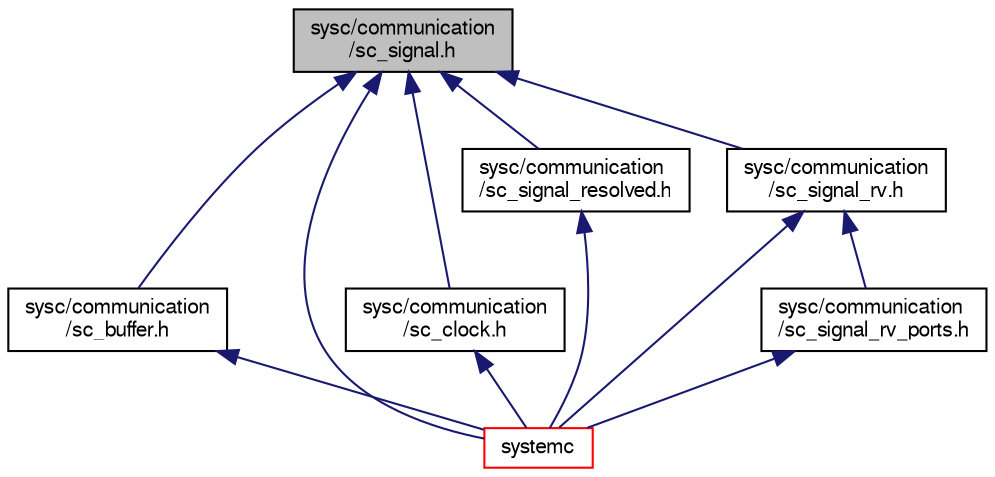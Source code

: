 digraph "sysc/communication/sc_signal.h"
{
  edge [fontname="FreeSans",fontsize="10",labelfontname="FreeSans",labelfontsize="10"];
  node [fontname="FreeSans",fontsize="10",shape=record];
  Node59 [label="sysc/communication\l/sc_signal.h",height=0.2,width=0.4,color="black", fillcolor="grey75", style="filled", fontcolor="black"];
  Node59 -> Node60 [dir="back",color="midnightblue",fontsize="10",style="solid",fontname="FreeSans"];
  Node60 [label="sysc/communication\l/sc_buffer.h",height=0.2,width=0.4,color="black", fillcolor="white", style="filled",URL="$a00002.html"];
  Node60 -> Node61 [dir="back",color="midnightblue",fontsize="10",style="solid",fontname="FreeSans"];
  Node61 [label="systemc",height=0.2,width=0.4,color="red", fillcolor="white", style="filled",URL="$a00401.html"];
  Node59 -> Node63 [dir="back",color="midnightblue",fontsize="10",style="solid",fontname="FreeSans"];
  Node63 [label="sysc/communication\l/sc_clock.h",height=0.2,width=0.4,color="black", fillcolor="white", style="filled",URL="$a00005.html"];
  Node63 -> Node61 [dir="back",color="midnightblue",fontsize="10",style="solid",fontname="FreeSans"];
  Node59 -> Node61 [dir="back",color="midnightblue",fontsize="10",style="solid",fontname="FreeSans"];
  Node59 -> Node64 [dir="back",color="midnightblue",fontsize="10",style="solid",fontname="FreeSans"];
  Node64 [label="sysc/communication\l/sc_signal_resolved.h",height=0.2,width=0.4,color="black", fillcolor="white", style="filled",URL="$a00068.html"];
  Node64 -> Node61 [dir="back",color="midnightblue",fontsize="10",style="solid",fontname="FreeSans"];
  Node59 -> Node65 [dir="back",color="midnightblue",fontsize="10",style="solid",fontname="FreeSans"];
  Node65 [label="sysc/communication\l/sc_signal_rv.h",height=0.2,width=0.4,color="black", fillcolor="white", style="filled",URL="$a00074.html"];
  Node65 -> Node61 [dir="back",color="midnightblue",fontsize="10",style="solid",fontname="FreeSans"];
  Node65 -> Node66 [dir="back",color="midnightblue",fontsize="10",style="solid",fontname="FreeSans"];
  Node66 [label="sysc/communication\l/sc_signal_rv_ports.h",height=0.2,width=0.4,color="black", fillcolor="white", style="filled",URL="$a00077.html"];
  Node66 -> Node61 [dir="back",color="midnightblue",fontsize="10",style="solid",fontname="FreeSans"];
}
